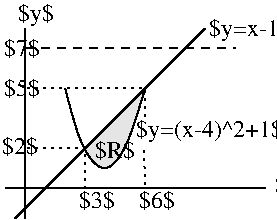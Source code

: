 #FIG 3.2  Produced by xfig version 3.2.8b
Landscape
Center
Inches
Letter
100.00
Single
-2
1200 2
2 1 0 1 0 7 50 -1 -1 0.000 0 0 -1 0 0 2
	 600 3300 2550 3300
2 1 0 1 0 7 50 -1 -1 0.000 0 0 -1 0 0 2
	 750 3525 750 2100
2 1 0 1 0 7 50 -1 -1 0.000 0 0 -1 0 0 2
	 675 3525 2100 2100
2 1 1 1 0 7 50 -1 -1 4.000 0 0 -1 0 0 2
	 750 2250 2325 2250
2 1 2 1 0 7 50 -1 -1 3.000 0 0 -1 0 0 3
	 750 3000 1200 3000 1200 3300
2 1 2 1 0 7 50 -1 -1 3.000 0 0 -1 0 0 3
	 750 2550 1650 2550 1650 2775
2 1 2 0 0 7 55 -1 18 1.500 0 0 -1 0 0 10
	 1645 2556 1634 2602 1597 2720 1552 2857 1517 2952 1452 3077
	 1381 3141 1345 3150 1264 3102 1195 3005
2 1 2 1 0 7 50 -1 -1 3.000 0 0 -1 0 0 2
	 1644 2997 1647 3297
3 0 0 1 0 7 50 -1 -1 0.000 0 0 0 5
	 1050 2550 1163 2998 1350 3225 1522 2990 1650 2550
	 0.000 1.000 1.000 1.000 0.000
4 0 0 50 -1 0 12 0.0000 6 150 315 577 3038 $2$\001
4 0 0 50 -1 0 12 0.0000 6 150 315 593 2610 $5$\001
4 0 0 50 -1 0 12 0.0000 6 150 315 1155 3450 $3$\001
4 0 0 50 -1 0 12 0.0000 6 150 315 1605 3449 $6$\001
4 0 0 50 -1 0 12 0.0000 6 150 345 1275 3075 $R$\001
4 0 0 50 -1 0 12 0.0000 6 150 315 590 2310 $7$\001
4 0 0 50 -1 0 12 0.0000 6 150 315 2622 3334 $x$\001
4 0 0 50 -1 0 12 0.0000 6 180 315 699 2047 $y$\001
4 0 0 50 -1 0 12 0.0000 6 180 1215 1584 2915 $y=(x-4)^2+1$\001
4 0 0 50 -1 0 12 0.0000 6 180 690 2131 2158 $y=x-1$\001
